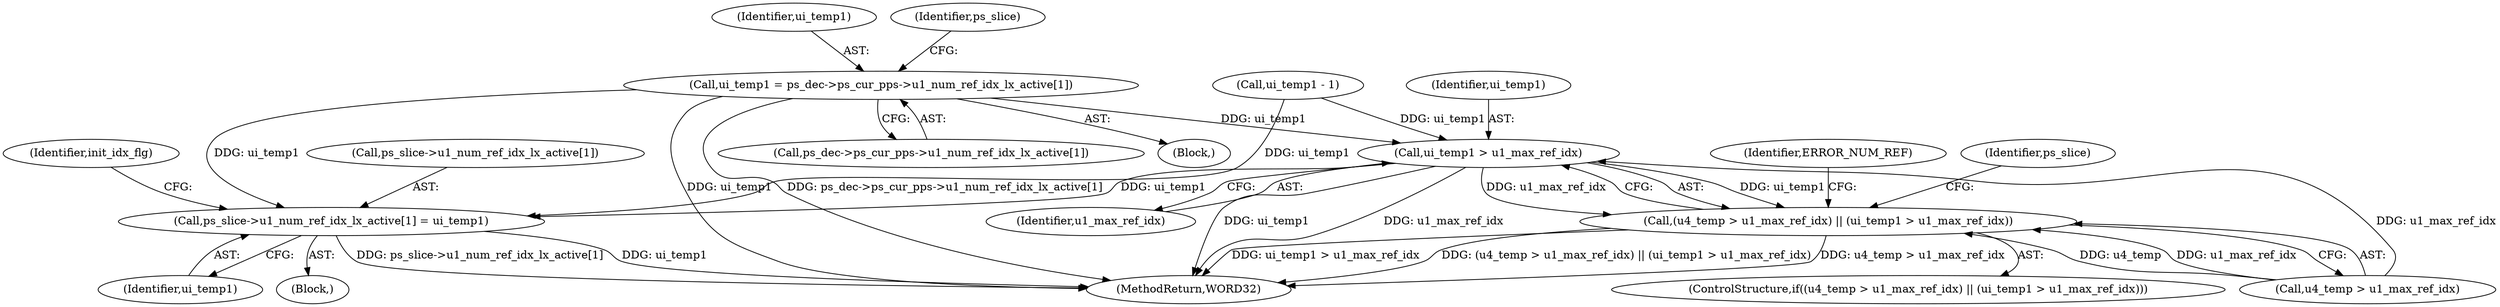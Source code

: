 digraph "0_Android_943323f1d9d3dd5c2634deb26cbe72343ca6b3db_0@array" {
"1000238" [label="(Call,ui_temp1 = ps_dec->ps_cur_pps->u1_num_ref_idx_lx_active[1])"];
"1000296" [label="(Call,ui_temp1 > u1_max_ref_idx)"];
"1000292" [label="(Call,(u4_temp > u1_max_ref_idx) || (ui_temp1 > u1_max_ref_idx))"];
"1000309" [label="(Call,ps_slice->u1_num_ref_idx_lx_active[1] = ui_temp1)"];
"1001224" [label="(MethodReturn,WORD32)"];
"1000296" [label="(Call,ui_temp1 > u1_max_ref_idx)"];
"1000310" [label="(Call,ps_slice->u1_num_ref_idx_lx_active[1])"];
"1000240" [label="(Call,ps_dec->ps_cur_pps->u1_num_ref_idx_lx_active[1])"];
"1000319" [label="(Identifier,init_idx_flg)"];
"1000293" [label="(Call,u4_temp > u1_max_ref_idx)"];
"1000273" [label="(Call,ui_temp1 - 1)"];
"1000301" [label="(Identifier,ERROR_NUM_REF)"];
"1000298" [label="(Identifier,u1_max_ref_idx)"];
"1000276" [label="(Block,)"];
"1000305" [label="(Identifier,ps_slice)"];
"1000315" [label="(Identifier,ui_temp1)"];
"1000239" [label="(Identifier,ui_temp1)"];
"1000309" [label="(Call,ps_slice->u1_num_ref_idx_lx_active[1] = ui_temp1)"];
"1000297" [label="(Identifier,ui_temp1)"];
"1000238" [label="(Call,ui_temp1 = ps_dec->ps_cur_pps->u1_num_ref_idx_lx_active[1])"];
"1000118" [label="(Block,)"];
"1000292" [label="(Call,(u4_temp > u1_max_ref_idx) || (ui_temp1 > u1_max_ref_idx))"];
"1000249" [label="(Identifier,ps_slice)"];
"1000291" [label="(ControlStructure,if((u4_temp > u1_max_ref_idx) || (ui_temp1 > u1_max_ref_idx)))"];
"1000238" -> "1000118"  [label="AST: "];
"1000238" -> "1000240"  [label="CFG: "];
"1000239" -> "1000238"  [label="AST: "];
"1000240" -> "1000238"  [label="AST: "];
"1000249" -> "1000238"  [label="CFG: "];
"1000238" -> "1001224"  [label="DDG: ui_temp1"];
"1000238" -> "1001224"  [label="DDG: ps_dec->ps_cur_pps->u1_num_ref_idx_lx_active[1]"];
"1000238" -> "1000296"  [label="DDG: ui_temp1"];
"1000238" -> "1000309"  [label="DDG: ui_temp1"];
"1000296" -> "1000292"  [label="AST: "];
"1000296" -> "1000298"  [label="CFG: "];
"1000297" -> "1000296"  [label="AST: "];
"1000298" -> "1000296"  [label="AST: "];
"1000292" -> "1000296"  [label="CFG: "];
"1000296" -> "1001224"  [label="DDG: u1_max_ref_idx"];
"1000296" -> "1001224"  [label="DDG: ui_temp1"];
"1000296" -> "1000292"  [label="DDG: ui_temp1"];
"1000296" -> "1000292"  [label="DDG: u1_max_ref_idx"];
"1000273" -> "1000296"  [label="DDG: ui_temp1"];
"1000293" -> "1000296"  [label="DDG: u1_max_ref_idx"];
"1000296" -> "1000309"  [label="DDG: ui_temp1"];
"1000292" -> "1000291"  [label="AST: "];
"1000292" -> "1000293"  [label="CFG: "];
"1000293" -> "1000292"  [label="AST: "];
"1000301" -> "1000292"  [label="CFG: "];
"1000305" -> "1000292"  [label="CFG: "];
"1000292" -> "1001224"  [label="DDG: (u4_temp > u1_max_ref_idx) || (ui_temp1 > u1_max_ref_idx)"];
"1000292" -> "1001224"  [label="DDG: u4_temp > u1_max_ref_idx"];
"1000292" -> "1001224"  [label="DDG: ui_temp1 > u1_max_ref_idx"];
"1000293" -> "1000292"  [label="DDG: u4_temp"];
"1000293" -> "1000292"  [label="DDG: u1_max_ref_idx"];
"1000309" -> "1000276"  [label="AST: "];
"1000309" -> "1000315"  [label="CFG: "];
"1000310" -> "1000309"  [label="AST: "];
"1000315" -> "1000309"  [label="AST: "];
"1000319" -> "1000309"  [label="CFG: "];
"1000309" -> "1001224"  [label="DDG: ps_slice->u1_num_ref_idx_lx_active[1]"];
"1000309" -> "1001224"  [label="DDG: ui_temp1"];
"1000273" -> "1000309"  [label="DDG: ui_temp1"];
}
